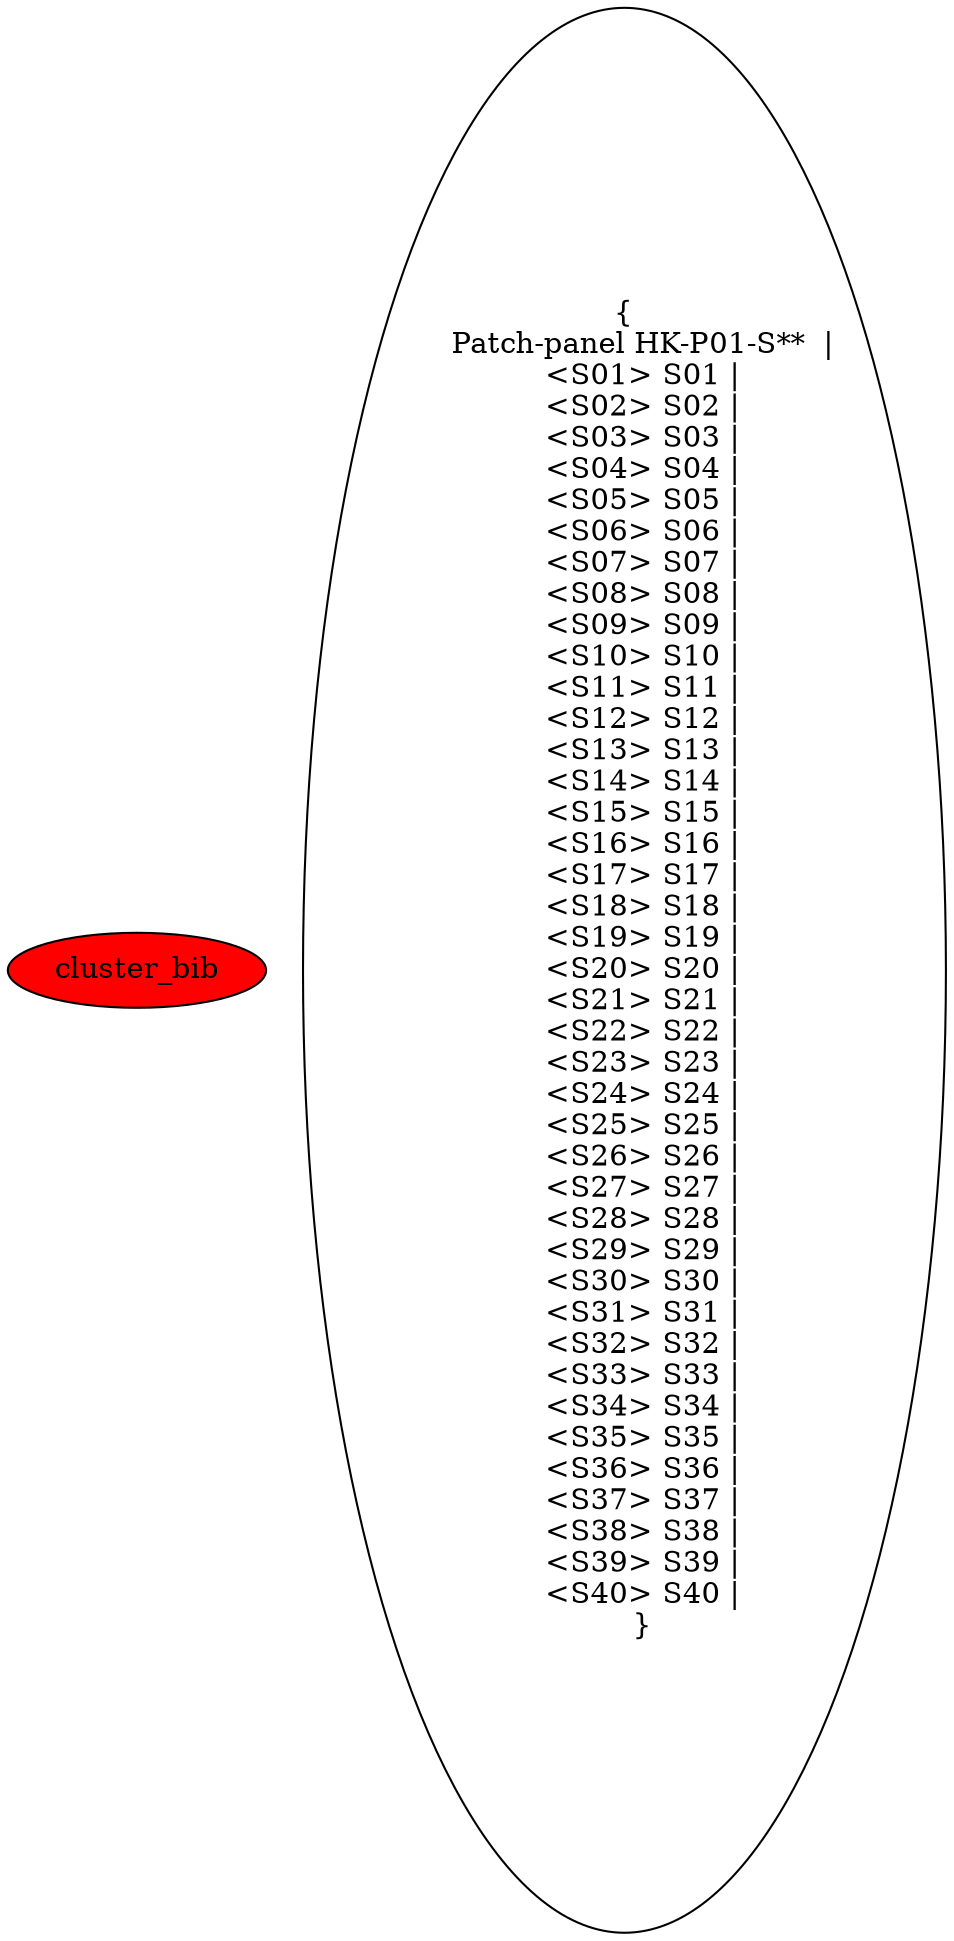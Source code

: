 digraph xxx {
  edge [ dir=none penwidth=100 ];

  node [ style=filled fillcolor=red ];
  cluster_bib {
    HK_PO1 [ style=record label="{
    Patch-panel HK-P01-S**  |
    <S01> S01 |
    <S02> S02 |
    <S03> S03 |
    <S04> S04 |
    <S05> S05 |
    <S06> S06 |
    <S07> S07 |
    <S08> S08 |
    <S09> S09 |
    <S10> S10 |
    <S11> S11 |
    <S12> S12 |
    <S13> S13 |
    <S14> S14 |
    <S15> S15 |
    <S16> S16 |
    <S17> S17 |
    <S18> S18 |
    <S19> S19 |
    <S20> S20 |
    <S21> S21 |
    <S22> S22 |
    <S23> S23 |
    <S24> S24 |
    <S25> S25 |
    <S26> S26 |
    <S27> S27 |
    <S28> S28 |
    <S29> S29 |
    <S30> S30 |
    <S31> S31 |
    <S32> S32 |
    <S33> S33 |
    <S34> S34 |
    <S35> S35 |
    <S36> S36 |
    <S37> S37 |
    <S38> S38 |
    <S39> S39 |
    <S40> S40 |
    }"]
  }
}
